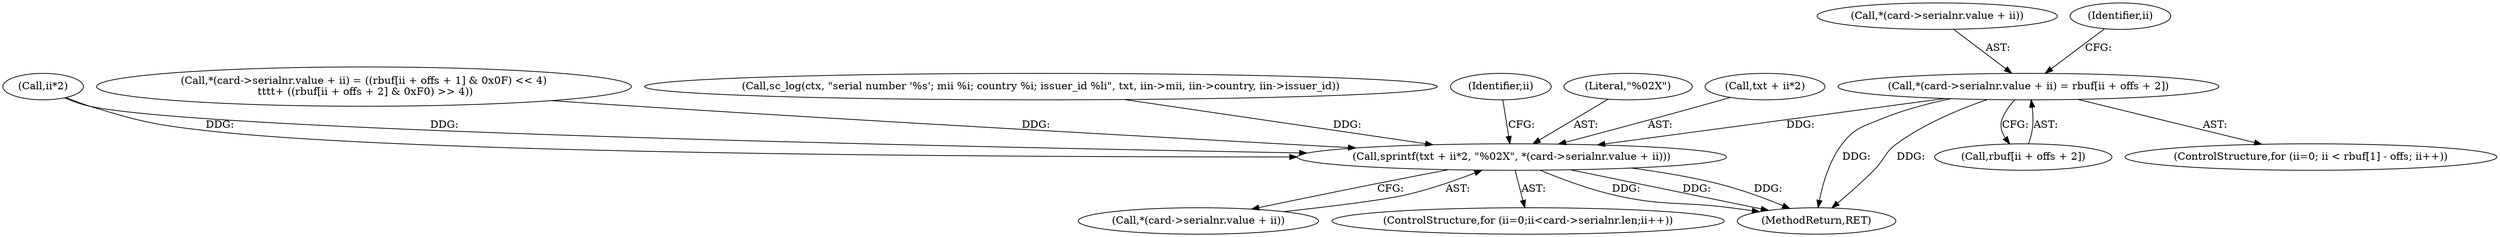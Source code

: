 digraph "0_OpenSC_8fe377e93b4b56060e5bbfb6f3142ceaeca744fa_10@array" {
"1000381" [label="(Call,*(card->serialnr.value + ii) = rbuf[ii + offs + 2])"];
"1000420" [label="(Call,sprintf(txt + ii*2, \"%02X\", *(card->serialnr.value + ii)))"];
"1000423" [label="(Call,ii*2)"];
"1000464" [label="(MethodReturn,RET)"];
"1000327" [label="(Call,*(card->serialnr.value + ii) = ((rbuf[ii + offs + 1] & 0x0F) << 4)\n \t\t\t\t+ ((rbuf[ii + offs + 2] & 0xF0) >> 4))"];
"1000382" [label="(Call,*(card->serialnr.value + ii))"];
"1000390" [label="(Call,rbuf[ii + offs + 2])"];
"1000435" [label="(Call,sc_log(ctx, \"serial number '%s'; mii %i; country %i; issuer_id %li\", txt, iin->mii, iin->country, iin->issuer_id))"];
"1000419" [label="(Identifier,ii)"];
"1000426" [label="(Literal,\"%02X\")"];
"1000427" [label="(Call,*(card->serialnr.value + ii))"];
"1000380" [label="(Identifier,ii)"];
"1000381" [label="(Call,*(card->serialnr.value + ii) = rbuf[ii + offs + 2])"];
"1000421" [label="(Call,txt + ii*2)"];
"1000420" [label="(Call,sprintf(txt + ii*2, \"%02X\", *(card->serialnr.value + ii)))"];
"1000368" [label="(ControlStructure,for (ii=0; ii < rbuf[1] - offs; ii++))"];
"1000407" [label="(ControlStructure,for (ii=0;ii<card->serialnr.len;ii++))"];
"1000381" -> "1000368"  [label="AST: "];
"1000381" -> "1000390"  [label="CFG: "];
"1000382" -> "1000381"  [label="AST: "];
"1000390" -> "1000381"  [label="AST: "];
"1000380" -> "1000381"  [label="CFG: "];
"1000381" -> "1000464"  [label="DDG: "];
"1000381" -> "1000464"  [label="DDG: "];
"1000381" -> "1000420"  [label="DDG: "];
"1000420" -> "1000407"  [label="AST: "];
"1000420" -> "1000427"  [label="CFG: "];
"1000421" -> "1000420"  [label="AST: "];
"1000426" -> "1000420"  [label="AST: "];
"1000427" -> "1000420"  [label="AST: "];
"1000419" -> "1000420"  [label="CFG: "];
"1000420" -> "1000464"  [label="DDG: "];
"1000420" -> "1000464"  [label="DDG: "];
"1000420" -> "1000464"  [label="DDG: "];
"1000435" -> "1000420"  [label="DDG: "];
"1000423" -> "1000420"  [label="DDG: "];
"1000423" -> "1000420"  [label="DDG: "];
"1000327" -> "1000420"  [label="DDG: "];
}
